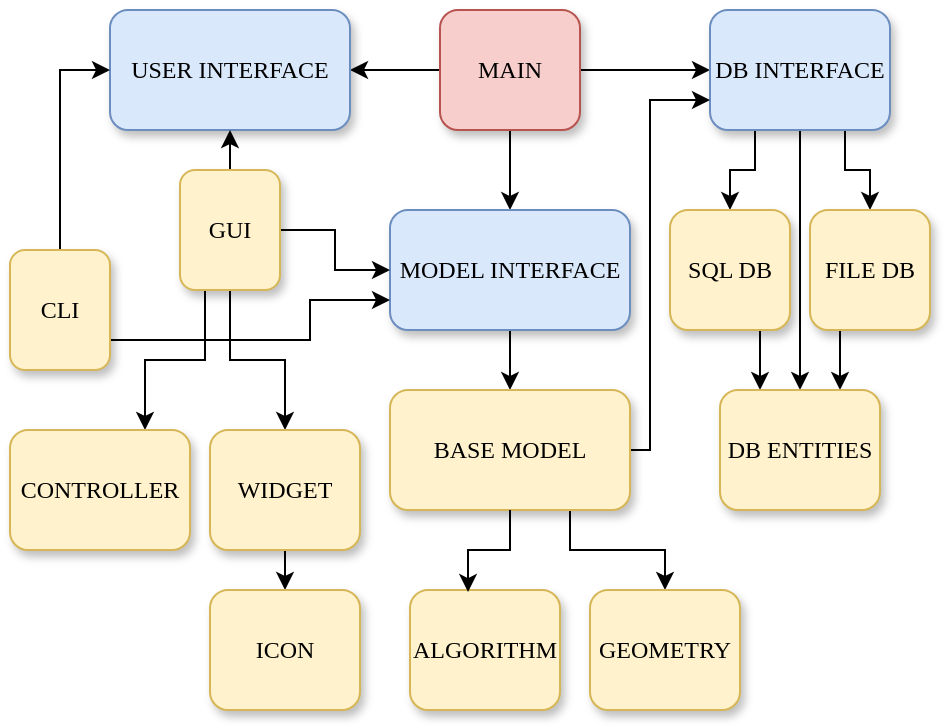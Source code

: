 <mxfile version="28.1.0">
  <diagram name="Page-1" id="10a91c8b-09ff-31b1-d368-03940ed4cc9e">
    <mxGraphModel dx="1360" dy="759" grid="1" gridSize="10" guides="1" tooltips="1" connect="1" arrows="1" fold="1" page="1" pageScale="1" pageWidth="1100" pageHeight="850" background="none" math="0" shadow="0">
      <root>
        <mxCell id="0" />
        <mxCell id="1" parent="0" />
        <mxCell id="IvwFflh-Ok4Azz-_NDZF-10" value="" style="edgeStyle=orthogonalEdgeStyle;rounded=0;orthogonalLoop=1;jettySize=auto;html=1;" edge="1" parent="1" source="62893188c0fa7362-1" target="62893188c0fa7362-3">
          <mxGeometry relative="1" as="geometry" />
        </mxCell>
        <mxCell id="IvwFflh-Ok4Azz-_NDZF-21" style="edgeStyle=orthogonalEdgeStyle;rounded=0;orthogonalLoop=1;jettySize=auto;html=1;exitX=0;exitY=0.5;exitDx=0;exitDy=0;entryX=1;entryY=0.5;entryDx=0;entryDy=0;" edge="1" parent="1" source="62893188c0fa7362-1" target="62893188c0fa7362-2">
          <mxGeometry relative="1" as="geometry" />
        </mxCell>
        <mxCell id="IvwFflh-Ok4Azz-_NDZF-31" style="edgeStyle=orthogonalEdgeStyle;rounded=0;orthogonalLoop=1;jettySize=auto;html=1;exitX=1;exitY=0.5;exitDx=0;exitDy=0;entryX=0;entryY=0.5;entryDx=0;entryDy=0;" edge="1" parent="1" source="62893188c0fa7362-1" target="IvwFflh-Ok4Azz-_NDZF-1">
          <mxGeometry relative="1" as="geometry" />
        </mxCell>
        <mxCell id="62893188c0fa7362-1" value="MAIN" style="whiteSpace=wrap;html=1;rounded=1;shadow=1;labelBackgroundColor=none;strokeWidth=1;fontFamily=Verdana;fontSize=12;align=center;fillColor=#f8cecc;strokeColor=#b85450;" parent="1" vertex="1">
          <mxGeometry x="465" y="50" width="70" height="60" as="geometry" />
        </mxCell>
        <mxCell id="62893188c0fa7362-2" value="USER INTERFACE" style="whiteSpace=wrap;html=1;rounded=1;shadow=1;labelBackgroundColor=none;strokeWidth=1;fontFamily=Verdana;fontSize=12;align=center;fillColor=#dae8fc;strokeColor=#6c8ebf;" parent="1" vertex="1">
          <mxGeometry x="300" y="50" width="120" height="60" as="geometry" />
        </mxCell>
        <mxCell id="IvwFflh-Ok4Azz-_NDZF-18" style="edgeStyle=orthogonalEdgeStyle;rounded=0;orthogonalLoop=1;jettySize=auto;html=1;exitX=0.5;exitY=1;exitDx=0;exitDy=0;" edge="1" parent="1" source="62893188c0fa7362-3" target="IvwFflh-Ok4Azz-_NDZF-7">
          <mxGeometry relative="1" as="geometry" />
        </mxCell>
        <mxCell id="62893188c0fa7362-3" value="&lt;span&gt;MODEL INTERFACE&lt;/span&gt;" style="whiteSpace=wrap;html=1;rounded=1;shadow=1;labelBackgroundColor=none;strokeWidth=1;fontFamily=Verdana;fontSize=12;align=center;fillColor=#dae8fc;strokeColor=#6c8ebf;" parent="1" vertex="1">
          <mxGeometry x="440" y="150" width="120" height="60" as="geometry" />
        </mxCell>
        <mxCell id="IvwFflh-Ok4Azz-_NDZF-32" style="edgeStyle=orthogonalEdgeStyle;rounded=0;orthogonalLoop=1;jettySize=auto;html=1;exitX=0.25;exitY=1;exitDx=0;exitDy=0;entryX=0.5;entryY=0;entryDx=0;entryDy=0;" edge="1" parent="1" source="IvwFflh-Ok4Azz-_NDZF-1" target="IvwFflh-Ok4Azz-_NDZF-26">
          <mxGeometry relative="1" as="geometry" />
        </mxCell>
        <mxCell id="IvwFflh-Ok4Azz-_NDZF-33" style="edgeStyle=orthogonalEdgeStyle;rounded=0;orthogonalLoop=1;jettySize=auto;html=1;exitX=0.75;exitY=1;exitDx=0;exitDy=0;entryX=0.5;entryY=0;entryDx=0;entryDy=0;" edge="1" parent="1" source="IvwFflh-Ok4Azz-_NDZF-1" target="IvwFflh-Ok4Azz-_NDZF-25">
          <mxGeometry relative="1" as="geometry" />
        </mxCell>
        <mxCell id="IvwFflh-Ok4Azz-_NDZF-38" style="edgeStyle=orthogonalEdgeStyle;rounded=0;orthogonalLoop=1;jettySize=auto;html=1;exitX=0.5;exitY=1;exitDx=0;exitDy=0;" edge="1" parent="1" source="IvwFflh-Ok4Azz-_NDZF-1" target="IvwFflh-Ok4Azz-_NDZF-36">
          <mxGeometry relative="1" as="geometry" />
        </mxCell>
        <mxCell id="IvwFflh-Ok4Azz-_NDZF-1" value="&lt;span&gt;DB INTERFACE&lt;/span&gt;" style="whiteSpace=wrap;html=1;rounded=1;shadow=1;labelBackgroundColor=none;strokeWidth=1;fontFamily=Verdana;fontSize=12;align=center;fillColor=#dae8fc;strokeColor=#6c8ebf;" vertex="1" parent="1">
          <mxGeometry x="600" y="50" width="90" height="60" as="geometry" />
        </mxCell>
        <mxCell id="IvwFflh-Ok4Azz-_NDZF-20" style="edgeStyle=orthogonalEdgeStyle;rounded=0;orthogonalLoop=1;jettySize=auto;html=1;exitX=0.5;exitY=0;exitDx=0;exitDy=0;entryX=0.5;entryY=1;entryDx=0;entryDy=0;" edge="1" parent="1" source="IvwFflh-Ok4Azz-_NDZF-5" target="62893188c0fa7362-2">
          <mxGeometry relative="1" as="geometry" />
        </mxCell>
        <mxCell id="IvwFflh-Ok4Azz-_NDZF-22" style="edgeStyle=orthogonalEdgeStyle;rounded=0;orthogonalLoop=1;jettySize=auto;html=1;exitX=1;exitY=0.5;exitDx=0;exitDy=0;entryX=0;entryY=0.5;entryDx=0;entryDy=0;" edge="1" parent="1" source="IvwFflh-Ok4Azz-_NDZF-5" target="62893188c0fa7362-3">
          <mxGeometry relative="1" as="geometry" />
        </mxCell>
        <mxCell id="IvwFflh-Ok4Azz-_NDZF-30" style="edgeStyle=orthogonalEdgeStyle;rounded=0;orthogonalLoop=1;jettySize=auto;html=1;exitX=0.5;exitY=1;exitDx=0;exitDy=0;entryX=0.5;entryY=0;entryDx=0;entryDy=0;" edge="1" parent="1" source="IvwFflh-Ok4Azz-_NDZF-5" target="IvwFflh-Ok4Azz-_NDZF-29">
          <mxGeometry relative="1" as="geometry" />
        </mxCell>
        <mxCell id="IvwFflh-Ok4Azz-_NDZF-35" style="edgeStyle=orthogonalEdgeStyle;rounded=0;orthogonalLoop=1;jettySize=auto;html=1;exitX=0.25;exitY=1;exitDx=0;exitDy=0;entryX=0.75;entryY=0;entryDx=0;entryDy=0;" edge="1" parent="1" source="IvwFflh-Ok4Azz-_NDZF-5" target="IvwFflh-Ok4Azz-_NDZF-34">
          <mxGeometry relative="1" as="geometry" />
        </mxCell>
        <mxCell id="IvwFflh-Ok4Azz-_NDZF-5" value="GUI" style="whiteSpace=wrap;html=1;rounded=1;shadow=1;labelBackgroundColor=none;strokeWidth=1;fontFamily=Verdana;fontSize=12;align=center;fillColor=#fff2cc;strokeColor=#d6b656;" vertex="1" parent="1">
          <mxGeometry x="335" y="130" width="50" height="60" as="geometry" />
        </mxCell>
        <mxCell id="IvwFflh-Ok4Azz-_NDZF-19" style="edgeStyle=orthogonalEdgeStyle;rounded=0;orthogonalLoop=1;jettySize=auto;html=1;exitX=0.5;exitY=0;exitDx=0;exitDy=0;entryX=0;entryY=0.5;entryDx=0;entryDy=0;" edge="1" parent="1" source="IvwFflh-Ok4Azz-_NDZF-6" target="62893188c0fa7362-2">
          <mxGeometry relative="1" as="geometry" />
        </mxCell>
        <mxCell id="IvwFflh-Ok4Azz-_NDZF-24" style="edgeStyle=orthogonalEdgeStyle;rounded=0;orthogonalLoop=1;jettySize=auto;html=1;exitX=1;exitY=0.75;exitDx=0;exitDy=0;entryX=0;entryY=0.75;entryDx=0;entryDy=0;" edge="1" parent="1" source="IvwFflh-Ok4Azz-_NDZF-6" target="62893188c0fa7362-3">
          <mxGeometry relative="1" as="geometry">
            <Array as="points">
              <mxPoint x="400" y="215" />
              <mxPoint x="400" y="195" />
            </Array>
          </mxGeometry>
        </mxCell>
        <mxCell id="IvwFflh-Ok4Azz-_NDZF-6" value="CLI" style="whiteSpace=wrap;html=1;rounded=1;shadow=1;labelBackgroundColor=none;strokeWidth=1;fontFamily=Verdana;fontSize=12;align=center;fillColor=#fff2cc;strokeColor=#d6b656;" vertex="1" parent="1">
          <mxGeometry x="250" y="170" width="50" height="60" as="geometry" />
        </mxCell>
        <mxCell id="IvwFflh-Ok4Azz-_NDZF-45" style="edgeStyle=orthogonalEdgeStyle;rounded=0;orthogonalLoop=1;jettySize=auto;html=1;exitX=1;exitY=0.5;exitDx=0;exitDy=0;entryX=0;entryY=0.75;entryDx=0;entryDy=0;" edge="1" parent="1" source="IvwFflh-Ok4Azz-_NDZF-7" target="IvwFflh-Ok4Azz-_NDZF-1">
          <mxGeometry relative="1" as="geometry">
            <Array as="points">
              <mxPoint x="570" y="270" />
              <mxPoint x="570" y="95" />
            </Array>
          </mxGeometry>
        </mxCell>
        <mxCell id="IvwFflh-Ok4Azz-_NDZF-49" style="edgeStyle=orthogonalEdgeStyle;rounded=0;orthogonalLoop=1;jettySize=auto;html=1;exitX=0.75;exitY=1;exitDx=0;exitDy=0;entryX=0.5;entryY=0;entryDx=0;entryDy=0;" edge="1" parent="1" source="IvwFflh-Ok4Azz-_NDZF-7" target="IvwFflh-Ok4Azz-_NDZF-48">
          <mxGeometry relative="1" as="geometry" />
        </mxCell>
        <mxCell id="IvwFflh-Ok4Azz-_NDZF-7" value="BASE MODEL" style="whiteSpace=wrap;html=1;rounded=1;shadow=1;labelBackgroundColor=none;strokeWidth=1;fontFamily=Verdana;fontSize=12;align=center;fillColor=#fff2cc;strokeColor=#d6b656;" vertex="1" parent="1">
          <mxGeometry x="440" y="240" width="120" height="60" as="geometry" />
        </mxCell>
        <mxCell id="IvwFflh-Ok4Azz-_NDZF-40" style="edgeStyle=orthogonalEdgeStyle;rounded=0;orthogonalLoop=1;jettySize=auto;html=1;exitX=0.5;exitY=1;exitDx=0;exitDy=0;entryX=0.75;entryY=0;entryDx=0;entryDy=0;" edge="1" parent="1" source="IvwFflh-Ok4Azz-_NDZF-25" target="IvwFflh-Ok4Azz-_NDZF-36">
          <mxGeometry relative="1" as="geometry" />
        </mxCell>
        <mxCell id="IvwFflh-Ok4Azz-_NDZF-25" value="&lt;span&gt;FILE DB&lt;/span&gt;" style="whiteSpace=wrap;html=1;rounded=1;shadow=1;labelBackgroundColor=none;strokeWidth=1;fontFamily=Verdana;fontSize=12;align=center;fillColor=#fff2cc;strokeColor=#d6b656;" vertex="1" parent="1">
          <mxGeometry x="650" y="150" width="60" height="60" as="geometry" />
        </mxCell>
        <mxCell id="IvwFflh-Ok4Azz-_NDZF-41" style="edgeStyle=orthogonalEdgeStyle;rounded=0;orthogonalLoop=1;jettySize=auto;html=1;exitX=0.75;exitY=1;exitDx=0;exitDy=0;entryX=0.25;entryY=0;entryDx=0;entryDy=0;" edge="1" parent="1" source="IvwFflh-Ok4Azz-_NDZF-26" target="IvwFflh-Ok4Azz-_NDZF-36">
          <mxGeometry relative="1" as="geometry" />
        </mxCell>
        <mxCell id="IvwFflh-Ok4Azz-_NDZF-26" value="&lt;span&gt;SQL DB&lt;/span&gt;" style="whiteSpace=wrap;html=1;rounded=1;shadow=1;labelBackgroundColor=none;strokeWidth=1;fontFamily=Verdana;fontSize=12;align=center;fillColor=#fff2cc;strokeColor=#d6b656;" vertex="1" parent="1">
          <mxGeometry x="580" y="150" width="60" height="60" as="geometry" />
        </mxCell>
        <mxCell id="IvwFflh-Ok4Azz-_NDZF-43" style="edgeStyle=orthogonalEdgeStyle;rounded=0;orthogonalLoop=1;jettySize=auto;html=1;exitX=0.5;exitY=1;exitDx=0;exitDy=0;entryX=0.5;entryY=0;entryDx=0;entryDy=0;" edge="1" parent="1" source="IvwFflh-Ok4Azz-_NDZF-29" target="IvwFflh-Ok4Azz-_NDZF-42">
          <mxGeometry relative="1" as="geometry" />
        </mxCell>
        <mxCell id="IvwFflh-Ok4Azz-_NDZF-29" value="WIDGET" style="whiteSpace=wrap;html=1;rounded=1;shadow=1;labelBackgroundColor=none;strokeWidth=1;fontFamily=Verdana;fontSize=12;align=center;fillColor=#fff2cc;strokeColor=#d6b656;" vertex="1" parent="1">
          <mxGeometry x="350" y="260" width="75" height="60" as="geometry" />
        </mxCell>
        <mxCell id="IvwFflh-Ok4Azz-_NDZF-34" value="CONTROLLER" style="whiteSpace=wrap;html=1;rounded=1;shadow=1;labelBackgroundColor=none;strokeWidth=1;fontFamily=Verdana;fontSize=12;align=center;fillColor=#fff2cc;strokeColor=#d6b656;" vertex="1" parent="1">
          <mxGeometry x="250" y="260" width="90" height="60" as="geometry" />
        </mxCell>
        <mxCell id="IvwFflh-Ok4Azz-_NDZF-36" value="&lt;span&gt;DB ENTITIES&lt;/span&gt;" style="whiteSpace=wrap;html=1;rounded=1;shadow=1;labelBackgroundColor=none;strokeWidth=1;fontFamily=Verdana;fontSize=12;align=center;fillColor=#fff2cc;strokeColor=#d6b656;" vertex="1" parent="1">
          <mxGeometry x="605" y="240" width="80" height="60" as="geometry" />
        </mxCell>
        <mxCell id="IvwFflh-Ok4Azz-_NDZF-42" value="ICON" style="whiteSpace=wrap;html=1;rounded=1;shadow=1;labelBackgroundColor=none;strokeWidth=1;fontFamily=Verdana;fontSize=12;align=center;fillColor=#fff2cc;strokeColor=#d6b656;" vertex="1" parent="1">
          <mxGeometry x="350" y="340" width="75" height="60" as="geometry" />
        </mxCell>
        <mxCell id="IvwFflh-Ok4Azz-_NDZF-46" value="ALGORITHM" style="whiteSpace=wrap;html=1;rounded=1;shadow=1;labelBackgroundColor=none;strokeWidth=1;fontFamily=Verdana;fontSize=12;align=center;fillColor=#fff2cc;strokeColor=#d6b656;" vertex="1" parent="1">
          <mxGeometry x="450" y="340" width="75" height="60" as="geometry" />
        </mxCell>
        <mxCell id="IvwFflh-Ok4Azz-_NDZF-47" style="edgeStyle=orthogonalEdgeStyle;rounded=0;orthogonalLoop=1;jettySize=auto;html=1;exitX=0.5;exitY=1;exitDx=0;exitDy=0;entryX=0.387;entryY=0.017;entryDx=0;entryDy=0;entryPerimeter=0;" edge="1" parent="1" source="IvwFflh-Ok4Azz-_NDZF-7" target="IvwFflh-Ok4Azz-_NDZF-46">
          <mxGeometry relative="1" as="geometry" />
        </mxCell>
        <mxCell id="IvwFflh-Ok4Azz-_NDZF-48" value="GEOMETRY" style="whiteSpace=wrap;html=1;rounded=1;shadow=1;labelBackgroundColor=none;strokeWidth=1;fontFamily=Verdana;fontSize=12;align=center;fillColor=#fff2cc;strokeColor=#d6b656;" vertex="1" parent="1">
          <mxGeometry x="540" y="340" width="75" height="60" as="geometry" />
        </mxCell>
      </root>
    </mxGraphModel>
  </diagram>
</mxfile>
